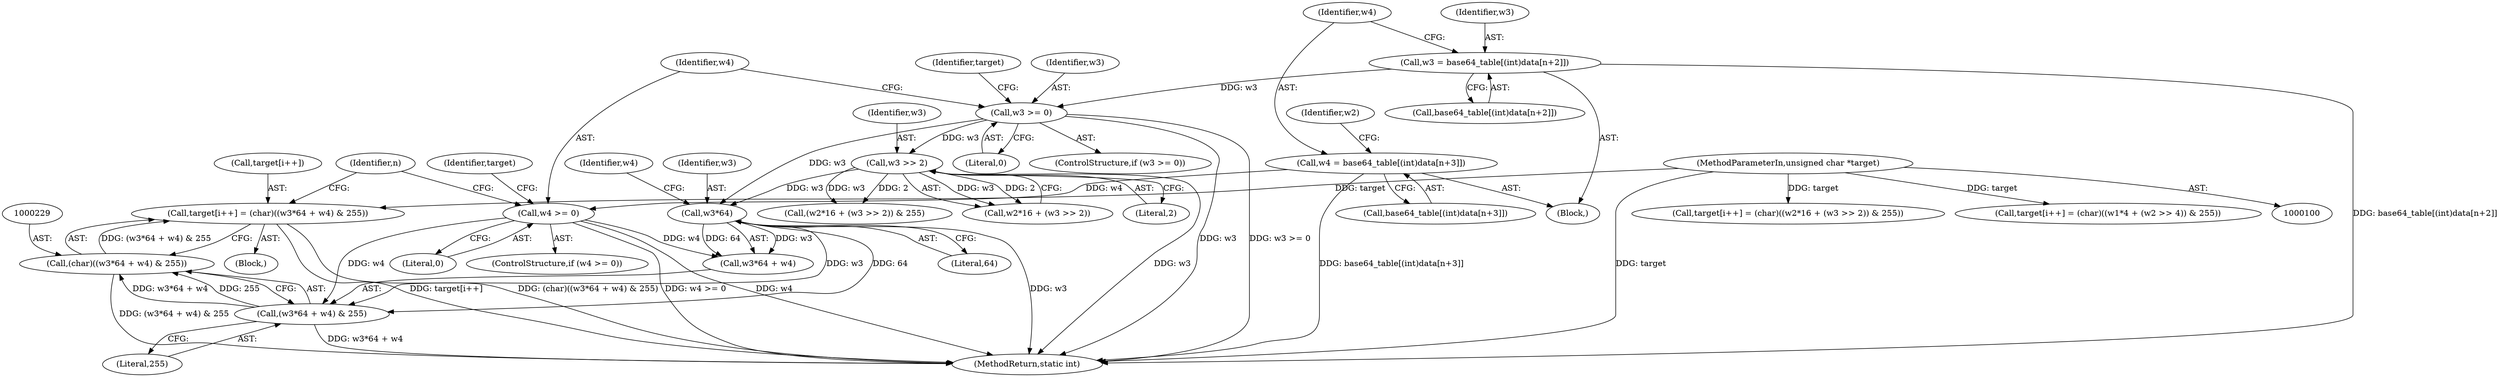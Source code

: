 digraph "1_libplist_3a55ddd3c4c11ce75a86afbefd085d8d397ff957_0@array" {
"1000223" [label="(Call,target[i++] = (char)((w3*64 + w4) & 255))"];
"1000228" [label="(Call,(char)((w3*64 + w4) & 255))"];
"1000230" [label="(Call,(w3*64 + w4) & 255)"];
"1000232" [label="(Call,w3*64)"];
"1000198" [label="(Call,w3 >= 0)"];
"1000154" [label="(Call,w3 = base64_table[(int)data[n+2]])"];
"1000214" [label="(Call,w3 >> 2)"];
"1000219" [label="(Call,w4 >= 0)"];
"1000165" [label="(Call,w4 = base64_table[(int)data[n+3]])"];
"1000101" [label="(MethodParameterIn,unsigned char *target)"];
"1000154" [label="(Call,w3 = base64_table[(int)data[n+2]])"];
"1000228" [label="(Call,(char)((w3*64 + w4) & 255))"];
"1000101" [label="(MethodParameterIn,unsigned char *target)"];
"1000200" [label="(Literal,0)"];
"1000235" [label="(Identifier,w4)"];
"1000156" [label="(Call,base64_table[(int)data[n+2]])"];
"1000242" [label="(MethodReturn,static int)"];
"1000155" [label="(Identifier,w3)"];
"1000223" [label="(Call,target[i++] = (char)((w3*64 + w4) & 255))"];
"1000216" [label="(Literal,2)"];
"1000233" [label="(Identifier,w3)"];
"1000219" [label="(Call,w4 >= 0)"];
"1000232" [label="(Call,w3*64)"];
"1000209" [label="(Call,(w2*16 + (w3 >> 2)) & 255)"];
"1000165" [label="(Call,w4 = base64_table[(int)data[n+3]])"];
"1000222" [label="(Block,)"];
"1000198" [label="(Call,w3 >= 0)"];
"1000133" [label="(Block,)"];
"1000230" [label="(Call,(w3*64 + w4) & 255)"];
"1000221" [label="(Literal,0)"];
"1000197" [label="(ControlStructure,if (w3 >= 0))"];
"1000202" [label="(Call,target[i++] = (char)((w2*16 + (w3 >> 2)) & 255))"];
"1000220" [label="(Identifier,w4)"];
"1000238" [label="(Identifier,n)"];
"1000199" [label="(Identifier,w3)"];
"1000225" [label="(Identifier,target)"];
"1000178" [label="(Identifier,w2)"];
"1000231" [label="(Call,w3*64 + w4)"];
"1000214" [label="(Call,w3 >> 2)"];
"1000167" [label="(Call,base64_table[(int)data[n+3]])"];
"1000204" [label="(Identifier,target)"];
"1000236" [label="(Literal,255)"];
"1000234" [label="(Literal,64)"];
"1000224" [label="(Call,target[i++])"];
"1000166" [label="(Identifier,w4)"];
"1000181" [label="(Call,target[i++] = (char)((w1*4 + (w2 >> 4)) & 255))"];
"1000218" [label="(ControlStructure,if (w4 >= 0))"];
"1000210" [label="(Call,w2*16 + (w3 >> 2))"];
"1000215" [label="(Identifier,w3)"];
"1000223" -> "1000222"  [label="AST: "];
"1000223" -> "1000228"  [label="CFG: "];
"1000224" -> "1000223"  [label="AST: "];
"1000228" -> "1000223"  [label="AST: "];
"1000238" -> "1000223"  [label="CFG: "];
"1000223" -> "1000242"  [label="DDG: (char)((w3*64 + w4) & 255)"];
"1000223" -> "1000242"  [label="DDG: target[i++]"];
"1000228" -> "1000223"  [label="DDG: (w3*64 + w4) & 255"];
"1000101" -> "1000223"  [label="DDG: target"];
"1000228" -> "1000230"  [label="CFG: "];
"1000229" -> "1000228"  [label="AST: "];
"1000230" -> "1000228"  [label="AST: "];
"1000228" -> "1000242"  [label="DDG: (w3*64 + w4) & 255"];
"1000230" -> "1000228"  [label="DDG: w3*64 + w4"];
"1000230" -> "1000228"  [label="DDG: 255"];
"1000230" -> "1000236"  [label="CFG: "];
"1000231" -> "1000230"  [label="AST: "];
"1000236" -> "1000230"  [label="AST: "];
"1000230" -> "1000242"  [label="DDG: w3*64 + w4"];
"1000232" -> "1000230"  [label="DDG: w3"];
"1000232" -> "1000230"  [label="DDG: 64"];
"1000219" -> "1000230"  [label="DDG: w4"];
"1000232" -> "1000231"  [label="AST: "];
"1000232" -> "1000234"  [label="CFG: "];
"1000233" -> "1000232"  [label="AST: "];
"1000234" -> "1000232"  [label="AST: "];
"1000235" -> "1000232"  [label="CFG: "];
"1000232" -> "1000242"  [label="DDG: w3"];
"1000232" -> "1000231"  [label="DDG: w3"];
"1000232" -> "1000231"  [label="DDG: 64"];
"1000198" -> "1000232"  [label="DDG: w3"];
"1000214" -> "1000232"  [label="DDG: w3"];
"1000198" -> "1000197"  [label="AST: "];
"1000198" -> "1000200"  [label="CFG: "];
"1000199" -> "1000198"  [label="AST: "];
"1000200" -> "1000198"  [label="AST: "];
"1000204" -> "1000198"  [label="CFG: "];
"1000220" -> "1000198"  [label="CFG: "];
"1000198" -> "1000242"  [label="DDG: w3"];
"1000198" -> "1000242"  [label="DDG: w3 >= 0"];
"1000154" -> "1000198"  [label="DDG: w3"];
"1000198" -> "1000214"  [label="DDG: w3"];
"1000154" -> "1000133"  [label="AST: "];
"1000154" -> "1000156"  [label="CFG: "];
"1000155" -> "1000154"  [label="AST: "];
"1000156" -> "1000154"  [label="AST: "];
"1000166" -> "1000154"  [label="CFG: "];
"1000154" -> "1000242"  [label="DDG: base64_table[(int)data[n+2]]"];
"1000214" -> "1000210"  [label="AST: "];
"1000214" -> "1000216"  [label="CFG: "];
"1000215" -> "1000214"  [label="AST: "];
"1000216" -> "1000214"  [label="AST: "];
"1000210" -> "1000214"  [label="CFG: "];
"1000214" -> "1000242"  [label="DDG: w3"];
"1000214" -> "1000209"  [label="DDG: w3"];
"1000214" -> "1000209"  [label="DDG: 2"];
"1000214" -> "1000210"  [label="DDG: w3"];
"1000214" -> "1000210"  [label="DDG: 2"];
"1000219" -> "1000218"  [label="AST: "];
"1000219" -> "1000221"  [label="CFG: "];
"1000220" -> "1000219"  [label="AST: "];
"1000221" -> "1000219"  [label="AST: "];
"1000225" -> "1000219"  [label="CFG: "];
"1000238" -> "1000219"  [label="CFG: "];
"1000219" -> "1000242"  [label="DDG: w4 >= 0"];
"1000219" -> "1000242"  [label="DDG: w4"];
"1000165" -> "1000219"  [label="DDG: w4"];
"1000219" -> "1000231"  [label="DDG: w4"];
"1000165" -> "1000133"  [label="AST: "];
"1000165" -> "1000167"  [label="CFG: "];
"1000166" -> "1000165"  [label="AST: "];
"1000167" -> "1000165"  [label="AST: "];
"1000178" -> "1000165"  [label="CFG: "];
"1000165" -> "1000242"  [label="DDG: base64_table[(int)data[n+3]]"];
"1000101" -> "1000100"  [label="AST: "];
"1000101" -> "1000242"  [label="DDG: target"];
"1000101" -> "1000181"  [label="DDG: target"];
"1000101" -> "1000202"  [label="DDG: target"];
}
